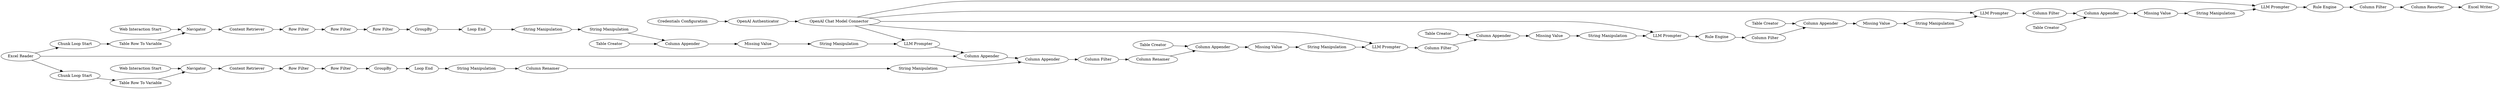 digraph {
	"-85910836686759421_841" [label="Column Appender"]
	"8657444486245738801_25" [label="Missing Value"]
	"-85910836686759421_789" [label=GroupBy]
	"-85910836686759421_834" [label="Chunk Loop Start"]
	"-85910836686759421_850" [label="Column Renamer"]
	"8657444486245738801_24" [label="Column Appender"]
	"-85910836686759421_7" [label="Loop End"]
	"-85910836686759421_852" [label="String Manipulation"]
	"1286218601553468_25" [label="Missing Value"]
	"-2635827172769820801_24" [label="Column Appender"]
	"-2635827172769820801_22" [label="String Manipulation"]
	"-2635827172769820801_25" [label="Missing Value"]
	"-198946104319549838_24" [label="Column Appender"]
	"4256126915403298343_25" [label="Missing Value"]
	"-85910836686759421_790" [label="Row Filter"]
	"1286218601553468_24" [label="Column Appender"]
	"-85910836686759421_824" [label="LLM Prompter"]
	"-85910836686759421_812" [label="Content Retriever"]
	"-85910836686759421_6" [label="Chunk Loop Start"]
	"-85910836686759421_785" [label="Row Filter"]
	"-85910836686759421_835" [label="Loop End"]
	"-85910836686759421_783" [label="Table Row To Variable"]
	"-85910836686759421_782" [label="Content Retriever"]
	"-85910836686759421_837" [label="Credentials Configuration"]
	"-85910836686759421_854" [label="Column Filter"]
	"-85910836686759421_50" [label=Navigator]
	"-198946104319549838_25" [label="Missing Value"]
	"-85910836686759421_822" [label="Web Interaction Start"]
	"-198946104319549838_22" [label="String Manipulation"]
	"-85910836686759421_836" [label="LLM Prompter"]
	"-85910836686759421_855" [label="Column Resorter"]
	"-85910836686759421_840" [label="Row Filter"]
	"-85910836686759421_831" [label="Excel Reader"]
	"-85910836686759421_867" [label="Table Creator"]
	"-85910836686759421_811" [label="Table Row To Variable"]
	"-85910836686759421_820" [label="Column Filter"]
	"-85910836686759421_817" [label=GroupBy]
	"-85910836686759421_51" [label="Web Interaction Start"]
	"-85910836686759421_849" [label="Column Filter"]
	"4256126915403298343_24" [label="Column Appender"]
	"-85910836686759421_856" [label="Excel Writer"]
	"-85910836686759421_845" [label="Table Creator"]
	"-85910836686759421_813" [label="Row Filter"]
	"-85910836686759421_827" [label="String Manipulation"]
	"1286218601553468_22" [label="String Manipulation"]
	"-85910836686759421_826" [label="OpenAI Chat Model Connector"]
	"-85910836686759421_866" [label="Column Filter"]
	"-85910836686759421_872" [label="Rule Engine"]
	"-85910836686759421_871" [label="Column Filter"]
	"-85910836686759421_860" [label="Table Creator"]
	"-85910836686759421_821" [label=Navigator]
	"-85910836686759421_853" [label="Column Appender"]
	"-85910836686759421_833" [label="Row Filter"]
	"-85910836686759421_828" [label="OpenAI Authenticator"]
	"-85910836686759421_815" [label="LLM Prompter"]
	"8657444486245738801_22" [label="String Manipulation"]
	"-85910836686759421_791" [label="String Manipulation"]
	"-85910836686759421_864" [label="Rule Engine"]
	"-85910836686759421_825" [label="Table Creator"]
	"-85910836686759421_862" [label="LLM Prompter"]
	"-85910836686759421_868" [label="LLM Prompter"]
	"-85910836686759421_830" [label="Table Creator"]
	"-85910836686759421_839" [label="String Manipulation"]
	"4256126915403298343_22" [label="String Manipulation"]
	"-85910836686759421_848" [label="Column Renamer"]
	"-85910836686759421_866" -> "-2635827172769820801_24"
	"-85910836686759421_826" -> "-85910836686759421_868"
	"-85910836686759421_827" -> "-85910836686759421_839"
	"-85910836686759421_6" -> "-85910836686759421_783"
	"-85910836686759421_852" -> "-85910836686759421_853"
	"1286218601553468_22" -> "-85910836686759421_836"
	"-85910836686759421_790" -> "-85910836686759421_789"
	"-85910836686759421_837" -> "-85910836686759421_828"
	"-85910836686759421_785" -> "-85910836686759421_790"
	"-85910836686759421_826" -> "-85910836686759421_836"
	"-85910836686759421_826" -> "-85910836686759421_824"
	"-85910836686759421_826" -> "-85910836686759421_862"
	"-85910836686759421_855" -> "-85910836686759421_856"
	"-85910836686759421_824" -> "-85910836686759421_864"
	"-85910836686759421_845" -> "-2635827172769820801_24"
	"-85910836686759421_791" -> "-85910836686759421_848"
	"-198946104319549838_22" -> "-85910836686759421_868"
	"-85910836686759421_783" -> "-85910836686759421_50"
	"-85910836686759421_862" -> "-85910836686759421_866"
	"-85910836686759421_833" -> "-85910836686759421_840"
	"-85910836686759421_812" -> "-85910836686759421_813"
	"-85910836686759421_853" -> "-85910836686759421_849"
	"-85910836686759421_825" -> "4256126915403298343_24"
	"4256126915403298343_24" -> "4256126915403298343_25"
	"-85910836686759421_831" -> "-85910836686759421_6"
	"8657444486245738801_24" -> "8657444486245738801_25"
	"-85910836686759421_831" -> "-85910836686759421_834"
	"4256126915403298343_22" -> "-85910836686759421_815"
	"1286218601553468_24" -> "1286218601553468_25"
	"-85910836686759421_830" -> "1286218601553468_24"
	"8657444486245738801_22" -> "-85910836686759421_862"
	"8657444486245738801_25" -> "8657444486245738801_22"
	"-85910836686759421_822" -> "-85910836686759421_821"
	"-85910836686759421_789" -> "-85910836686759421_7"
	"-85910836686759421_854" -> "-198946104319549838_24"
	"-85910836686759421_51" -> "-85910836686759421_50"
	"-85910836686759421_871" -> "4256126915403298343_24"
	"4256126915403298343_25" -> "4256126915403298343_22"
	"-85910836686759421_815" -> "-85910836686759421_872"
	"-198946104319549838_25" -> "-198946104319549838_22"
	"-85910836686759421_826" -> "-85910836686759421_815"
	"-85910836686759421_811" -> "-85910836686759421_821"
	"-2635827172769820801_22" -> "-85910836686759421_824"
	"-85910836686759421_821" -> "-85910836686759421_812"
	"-85910836686759421_50" -> "-85910836686759421_782"
	"-85910836686759421_860" -> "8657444486245738801_24"
	"-198946104319549838_24" -> "-198946104319549838_25"
	"-85910836686759421_782" -> "-85910836686759421_785"
	"-85910836686759421_834" -> "-85910836686759421_811"
	"-85910836686759421_849" -> "-85910836686759421_850"
	"-85910836686759421_813" -> "-85910836686759421_833"
	"-85910836686759421_872" -> "-85910836686759421_820"
	"-85910836686759421_864" -> "-85910836686759421_854"
	"-85910836686759421_7" -> "-85910836686759421_791"
	"-85910836686759421_848" -> "-85910836686759421_852"
	"-2635827172769820801_25" -> "-2635827172769820801_22"
	"-85910836686759421_831" -> "-85910836686759421_841"
	"-85910836686759421_867" -> "-198946104319549838_24"
	"-2635827172769820801_24" -> "-2635827172769820801_25"
	"-85910836686759421_820" -> "-85910836686759421_855"
	"-85910836686759421_839" -> "1286218601553468_24"
	"-85910836686759421_836" -> "-85910836686759421_841"
	"-85910836686759421_817" -> "-85910836686759421_835"
	"1286218601553468_25" -> "1286218601553468_22"
	"-85910836686759421_828" -> "-85910836686759421_826"
	"-85910836686759421_840" -> "-85910836686759421_817"
	"-85910836686759421_835" -> "-85910836686759421_827"
	"-85910836686759421_850" -> "8657444486245738801_24"
	"-85910836686759421_868" -> "-85910836686759421_871"
	"-85910836686759421_841" -> "-85910836686759421_853"
	rankdir=LR
}

